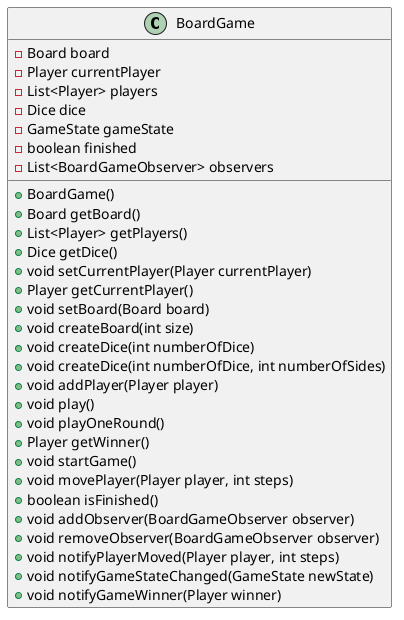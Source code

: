 @startuml
class BoardGame {
    - Board board
    - Player currentPlayer
    - List<Player> players
    - Dice dice
    - GameState gameState
    - boolean finished
    - List<BoardGameObserver> observers
    + BoardGame()
    + Board getBoard()
    + List<Player> getPlayers()
    + Dice getDice()
    + void setCurrentPlayer(Player currentPlayer)
    + Player getCurrentPlayer()
    + void setBoard(Board board)
    + void createBoard(int size)
    + void createDice(int numberOfDice)
    + void createDice(int numberOfDice, int numberOfSides)
    + void addPlayer(Player player)
    + void play()
    + void playOneRound()
    + Player getWinner()
    + void startGame()
    + void movePlayer(Player player, int steps)
    + boolean isFinished()
    + void addObserver(BoardGameObserver observer)
    + void removeObserver(BoardGameObserver observer)
    + void notifyPlayerMoved(Player player, int steps)
    + void notifyGameStateChanged(GameState newState)
    + void notifyGameWinner(Player winner)
}
@enduml